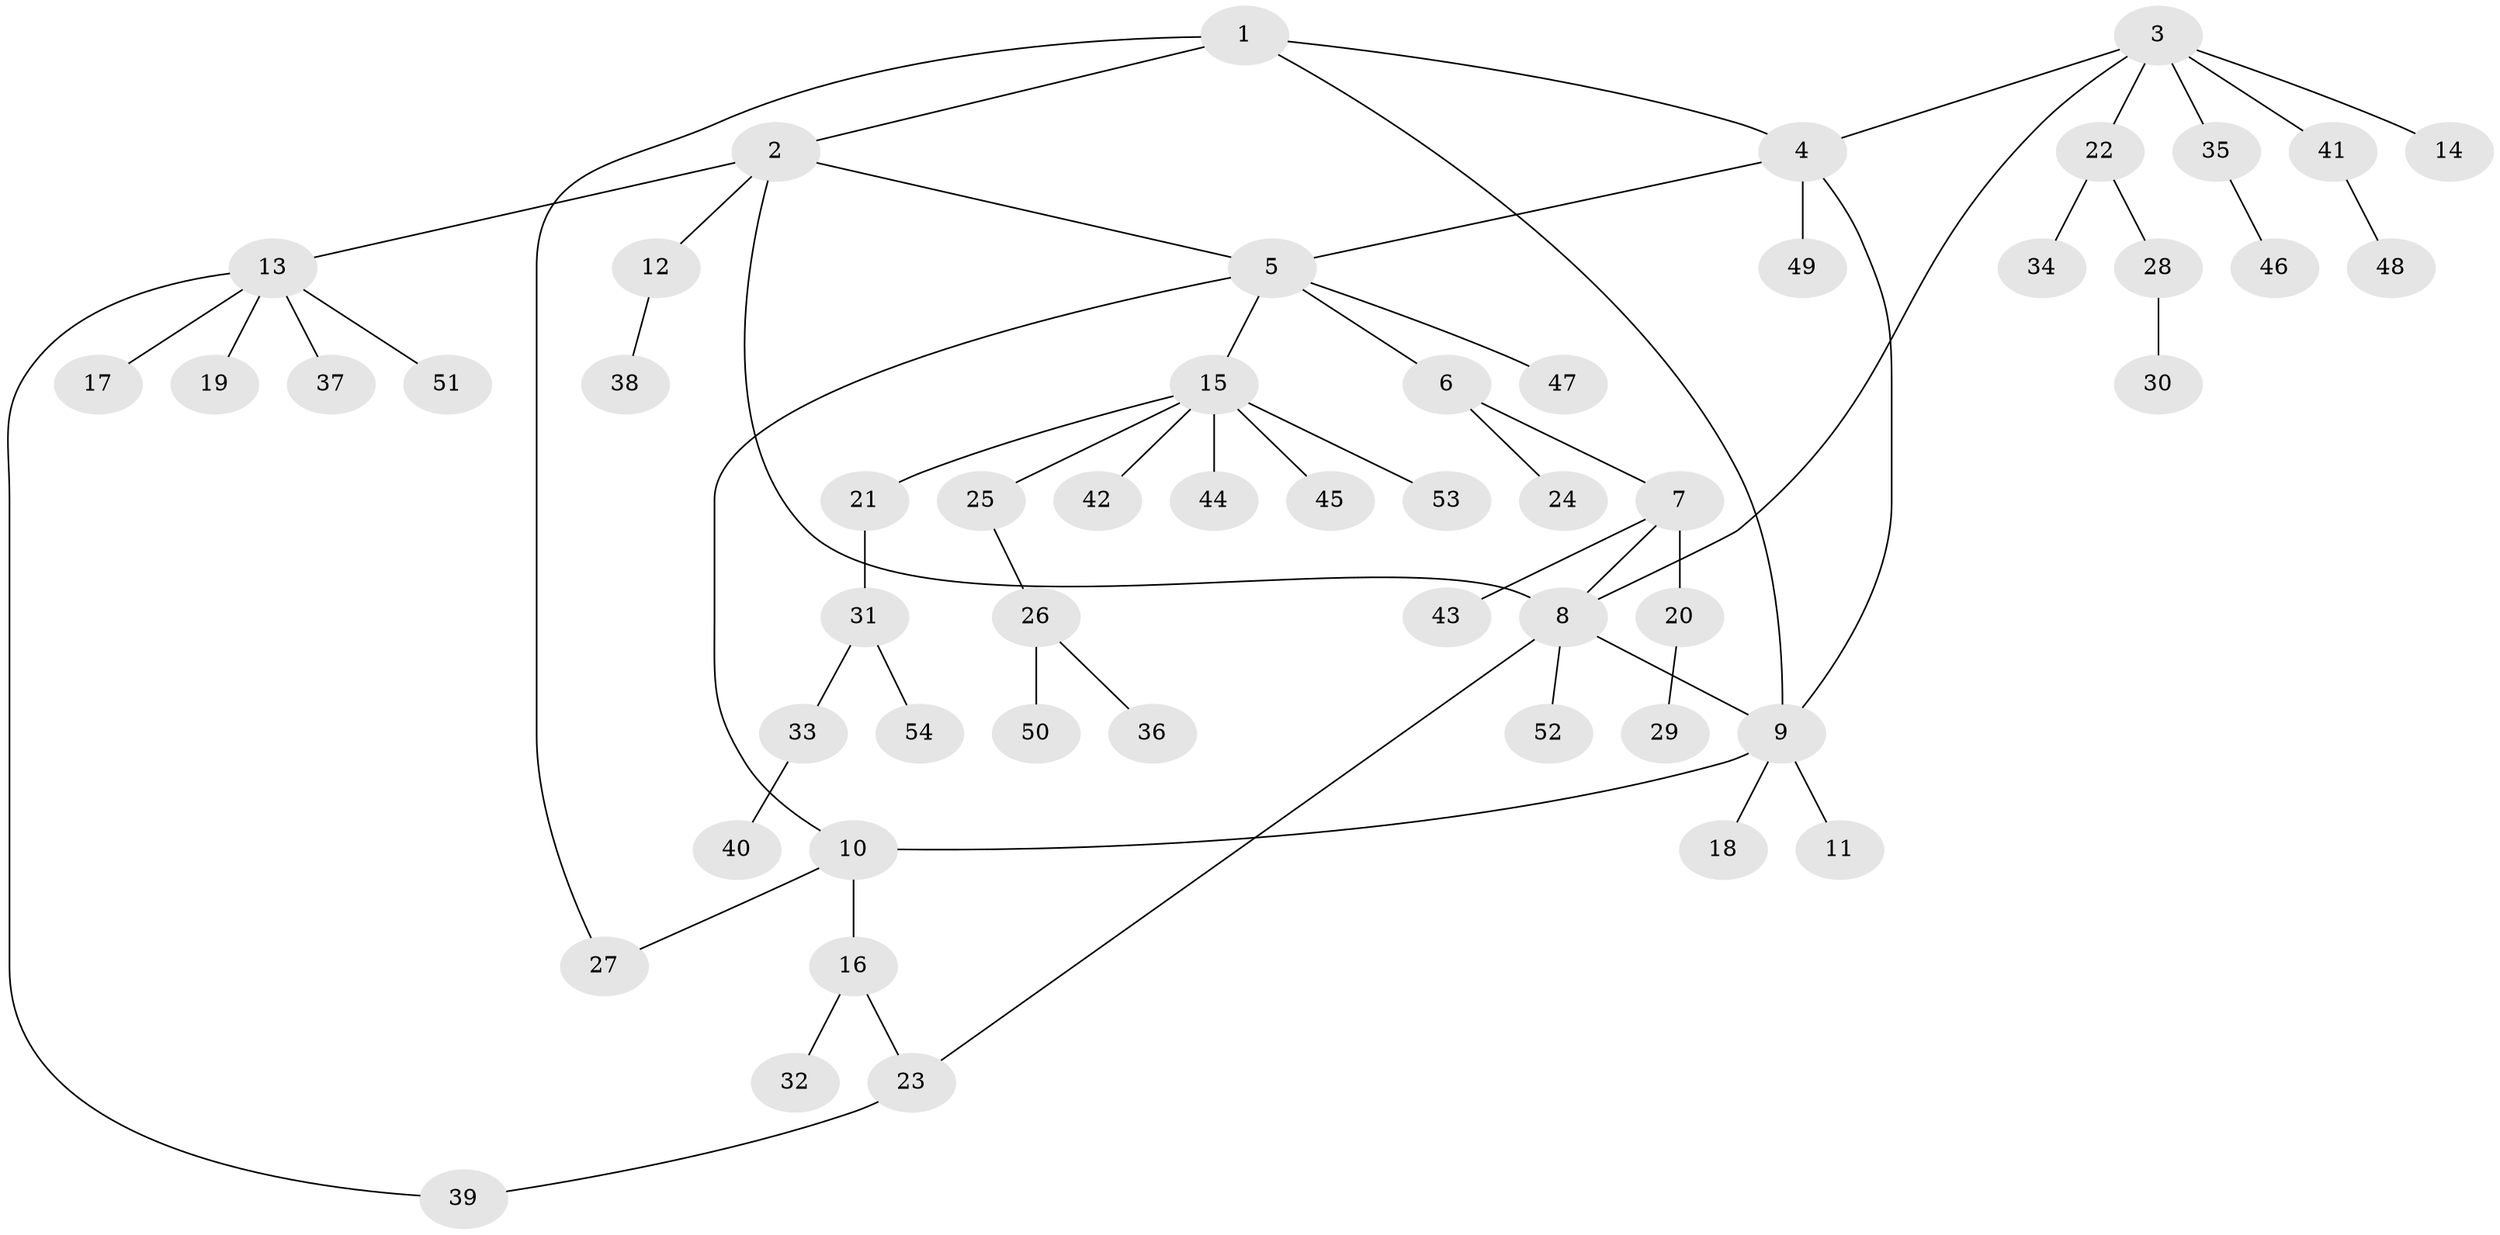 // coarse degree distribution, {4: 0.10810810810810811, 9: 0.02702702702702703, 6: 0.05405405405405406, 5: 0.08108108108108109, 2: 0.08108108108108109, 1: 0.5405405405405406, 3: 0.10810810810810811}
// Generated by graph-tools (version 1.1) at 2025/42/03/06/25 10:42:10]
// undirected, 54 vertices, 62 edges
graph export_dot {
graph [start="1"]
  node [color=gray90,style=filled];
  1;
  2;
  3;
  4;
  5;
  6;
  7;
  8;
  9;
  10;
  11;
  12;
  13;
  14;
  15;
  16;
  17;
  18;
  19;
  20;
  21;
  22;
  23;
  24;
  25;
  26;
  27;
  28;
  29;
  30;
  31;
  32;
  33;
  34;
  35;
  36;
  37;
  38;
  39;
  40;
  41;
  42;
  43;
  44;
  45;
  46;
  47;
  48;
  49;
  50;
  51;
  52;
  53;
  54;
  1 -- 2;
  1 -- 4;
  1 -- 9;
  1 -- 27;
  2 -- 5;
  2 -- 8;
  2 -- 12;
  2 -- 13;
  3 -- 4;
  3 -- 8;
  3 -- 14;
  3 -- 22;
  3 -- 35;
  3 -- 41;
  4 -- 5;
  4 -- 9;
  4 -- 49;
  5 -- 6;
  5 -- 10;
  5 -- 15;
  5 -- 47;
  6 -- 7;
  6 -- 24;
  7 -- 8;
  7 -- 20;
  7 -- 43;
  8 -- 9;
  8 -- 23;
  8 -- 52;
  9 -- 10;
  9 -- 11;
  9 -- 18;
  10 -- 16;
  10 -- 27;
  12 -- 38;
  13 -- 17;
  13 -- 19;
  13 -- 37;
  13 -- 39;
  13 -- 51;
  15 -- 21;
  15 -- 25;
  15 -- 42;
  15 -- 44;
  15 -- 45;
  15 -- 53;
  16 -- 23;
  16 -- 32;
  20 -- 29;
  21 -- 31;
  22 -- 28;
  22 -- 34;
  23 -- 39;
  25 -- 26;
  26 -- 36;
  26 -- 50;
  28 -- 30;
  31 -- 33;
  31 -- 54;
  33 -- 40;
  35 -- 46;
  41 -- 48;
}
